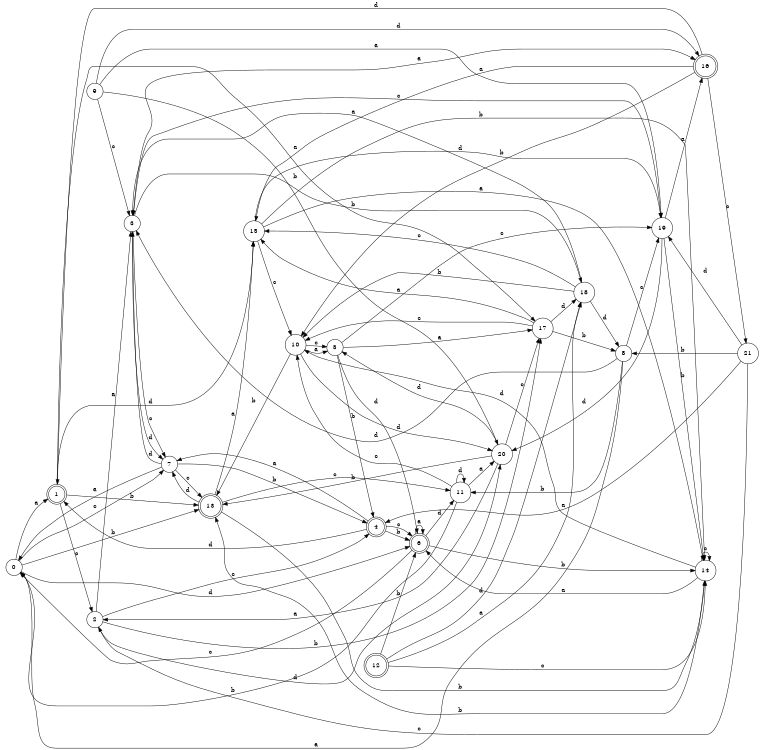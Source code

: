 digraph n18_6 {
__start0 [label="" shape="none"];

rankdir=LR;
size="8,5";

s0 [style="filled", color="black", fillcolor="white" shape="circle", label="0"];
s1 [style="rounded,filled", color="black", fillcolor="white" shape="doublecircle", label="1"];
s2 [style="filled", color="black", fillcolor="white" shape="circle", label="2"];
s3 [style="filled", color="black", fillcolor="white" shape="circle", label="3"];
s4 [style="rounded,filled", color="black", fillcolor="white" shape="doublecircle", label="4"];
s5 [style="filled", color="black", fillcolor="white" shape="circle", label="5"];
s6 [style="rounded,filled", color="black", fillcolor="white" shape="doublecircle", label="6"];
s7 [style="filled", color="black", fillcolor="white" shape="circle", label="7"];
s8 [style="filled", color="black", fillcolor="white" shape="circle", label="8"];
s9 [style="filled", color="black", fillcolor="white" shape="circle", label="9"];
s10 [style="filled", color="black", fillcolor="white" shape="circle", label="10"];
s11 [style="filled", color="black", fillcolor="white" shape="circle", label="11"];
s12 [style="rounded,filled", color="black", fillcolor="white" shape="doublecircle", label="12"];
s13 [style="rounded,filled", color="black", fillcolor="white" shape="doublecircle", label="13"];
s14 [style="filled", color="black", fillcolor="white" shape="circle", label="14"];
s15 [style="filled", color="black", fillcolor="white" shape="circle", label="15"];
s16 [style="rounded,filled", color="black", fillcolor="white" shape="doublecircle", label="16"];
s17 [style="filled", color="black", fillcolor="white" shape="circle", label="17"];
s18 [style="filled", color="black", fillcolor="white" shape="circle", label="18"];
s19 [style="filled", color="black", fillcolor="white" shape="circle", label="19"];
s20 [style="filled", color="black", fillcolor="white" shape="circle", label="20"];
s21 [style="filled", color="black", fillcolor="white" shape="circle", label="21"];
s0 -> s1 [label="a"];
s0 -> s13 [label="b"];
s0 -> s7 [label="c"];
s0 -> s6 [label="d"];
s1 -> s17 [label="a"];
s1 -> s13 [label="b"];
s1 -> s2 [label="c"];
s1 -> s15 [label="d"];
s2 -> s3 [label="a"];
s2 -> s17 [label="b"];
s2 -> s4 [label="c"];
s2 -> s20 [label="d"];
s3 -> s16 [label="a"];
s3 -> s18 [label="b"];
s3 -> s7 [label="c"];
s3 -> s7 [label="d"];
s4 -> s7 [label="a"];
s4 -> s6 [label="b"];
s4 -> s6 [label="c"];
s4 -> s1 [label="d"];
s5 -> s17 [label="a"];
s5 -> s4 [label="b"];
s5 -> s19 [label="c"];
s5 -> s6 [label="d"];
s6 -> s6 [label="a"];
s6 -> s14 [label="b"];
s6 -> s0 [label="c"];
s6 -> s11 [label="d"];
s7 -> s0 [label="a"];
s7 -> s4 [label="b"];
s7 -> s13 [label="c"];
s7 -> s3 [label="d"];
s8 -> s0 [label="a"];
s8 -> s11 [label="b"];
s8 -> s19 [label="c"];
s8 -> s3 [label="d"];
s9 -> s19 [label="a"];
s9 -> s20 [label="b"];
s9 -> s3 [label="c"];
s9 -> s16 [label="d"];
s10 -> s5 [label="a"];
s10 -> s13 [label="b"];
s10 -> s5 [label="c"];
s10 -> s20 [label="d"];
s11 -> s20 [label="a"];
s11 -> s0 [label="b"];
s11 -> s10 [label="c"];
s11 -> s11 [label="d"];
s12 -> s18 [label="a"];
s12 -> s6 [label="b"];
s12 -> s14 [label="c"];
s12 -> s18 [label="d"];
s13 -> s15 [label="a"];
s13 -> s14 [label="b"];
s13 -> s11 [label="c"];
s13 -> s7 [label="d"];
s14 -> s6 [label="a"];
s14 -> s13 [label="b"];
s14 -> s14 [label="c"];
s14 -> s10 [label="d"];
s15 -> s14 [label="a"];
s15 -> s14 [label="b"];
s15 -> s10 [label="c"];
s15 -> s19 [label="d"];
s16 -> s15 [label="a"];
s16 -> s10 [label="b"];
s16 -> s21 [label="c"];
s16 -> s1 [label="d"];
s17 -> s15 [label="a"];
s17 -> s8 [label="b"];
s17 -> s10 [label="c"];
s17 -> s18 [label="d"];
s18 -> s3 [label="a"];
s18 -> s10 [label="b"];
s18 -> s15 [label="c"];
s18 -> s8 [label="d"];
s19 -> s16 [label="a"];
s19 -> s14 [label="b"];
s19 -> s3 [label="c"];
s19 -> s20 [label="d"];
s20 -> s2 [label="a"];
s20 -> s13 [label="b"];
s20 -> s17 [label="c"];
s20 -> s5 [label="d"];
s21 -> s4 [label="a"];
s21 -> s8 [label="b"];
s21 -> s2 [label="c"];
s21 -> s19 [label="d"];

}
